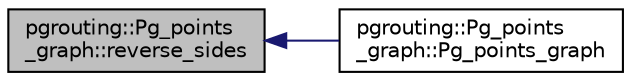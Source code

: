 digraph "pgrouting::Pg_points_graph::reverse_sides"
{
  edge [fontname="Helvetica",fontsize="10",labelfontname="Helvetica",labelfontsize="10"];
  node [fontname="Helvetica",fontsize="10",shape=record];
  rankdir="LR";
  Node146 [label="pgrouting::Pg_points\l_graph::reverse_sides",height=0.2,width=0.4,color="black", fillcolor="grey75", style="filled", fontcolor="black"];
  Node146 -> Node147 [dir="back",color="midnightblue",fontsize="10",style="solid",fontname="Helvetica"];
  Node147 [label="pgrouting::Pg_points\l_graph::Pg_points_graph",height=0.2,width=0.4,color="black", fillcolor="white", style="filled",URL="$classpgrouting_1_1Pg__points__graph.html#a90f546e9f659683ffc82cc76e67da38e"];
}
